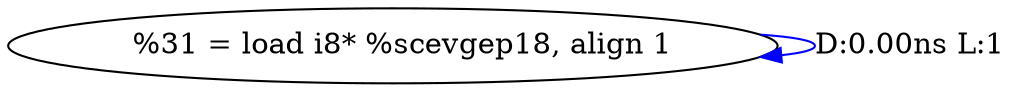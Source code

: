digraph {
Node0x36ca8c0[label="  %31 = load i8* %scevgep18, align 1"];
Node0x36ca8c0 -> Node0x36ca8c0[label="D:0.00ns L:1",color=blue];
}
